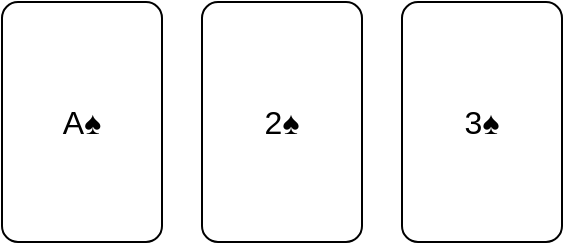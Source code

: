<mxfile version="22.1.3" type="device">
  <diagram name="Page-1" id="a9VuShd5SKipRdLEGQU_">
    <mxGraphModel dx="1114" dy="626" grid="1" gridSize="10" guides="1" tooltips="1" connect="1" arrows="1" fold="1" page="1" pageScale="1" pageWidth="827" pageHeight="1169" math="0" shadow="0">
      <root>
        <mxCell id="0" />
        <mxCell id="1" parent="0" />
        <!-- Ace of Spades -->
        <mxCell id="ace-spades" value="&lt;font style=&quot;font-size: 16px; color: black;&quot;&gt;A&amp;spades;&lt;/font&gt;" style="whiteSpace=wrap;html=1;rounded=1;arcSize=10;fillColor=#FFFFFF;strokeColor=#000000;aspect=fixed;" vertex="1" parent="1">
          <mxGeometry x="100" y="100" width="80" height="120" as="geometry" />
        </mxCell>
        <!-- 2 of Spades -->
        <mxCell id="two-spades" value="&lt;font style=&quot;font-size: 16px; color: black;&quot;&gt;2&amp;spades;&lt;/font&gt;" style="whiteSpace=wrap;html=1;rounded=1;arcSize=10;fillColor=#FFFFFF;strokeColor=#000000;aspect=fixed;" vertex="1" parent="1">
          <mxGeometry x="200" y="100" width="80" height="120" as="geometry" />
        </mxCell>
        <!-- 3 of Spades -->
        <mxCell id="three-spades" value="&lt;font style=&quot;font-size: 16px; color: black;&quot;&gt;3&amp;spades;&lt;/font&gt;" style="whiteSpace=wrap;html=1;rounded=1;arcSize=10;fillColor=#FFFFFF;strokeColor=#000000;aspect=fixed;" vertex="1" parent="1">
          <mxGeometry x="300" y="100" width="80" height="120" as="geometry" />
        </mxCell>
      </root>
    </mxGraphModel>
  </diagram>
</mxfile>